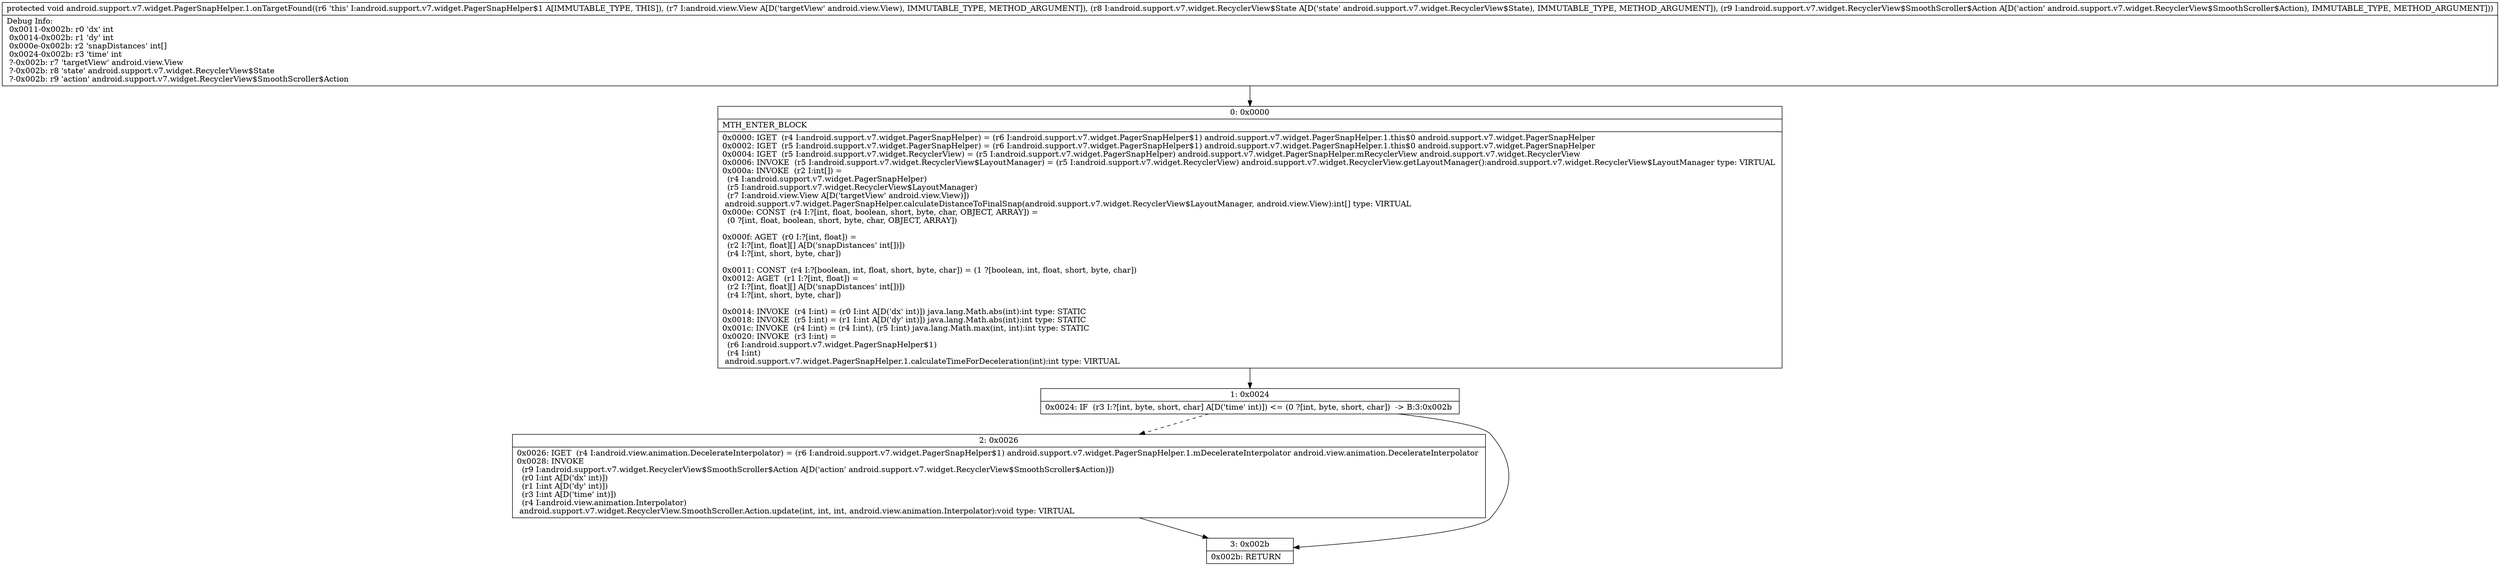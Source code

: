 digraph "CFG forandroid.support.v7.widget.PagerSnapHelper.1.onTargetFound(Landroid\/view\/View;Landroid\/support\/v7\/widget\/RecyclerView$State;Landroid\/support\/v7\/widget\/RecyclerView$SmoothScroller$Action;)V" {
Node_0 [shape=record,label="{0\:\ 0x0000|MTH_ENTER_BLOCK\l|0x0000: IGET  (r4 I:android.support.v7.widget.PagerSnapHelper) = (r6 I:android.support.v7.widget.PagerSnapHelper$1) android.support.v7.widget.PagerSnapHelper.1.this$0 android.support.v7.widget.PagerSnapHelper \l0x0002: IGET  (r5 I:android.support.v7.widget.PagerSnapHelper) = (r6 I:android.support.v7.widget.PagerSnapHelper$1) android.support.v7.widget.PagerSnapHelper.1.this$0 android.support.v7.widget.PagerSnapHelper \l0x0004: IGET  (r5 I:android.support.v7.widget.RecyclerView) = (r5 I:android.support.v7.widget.PagerSnapHelper) android.support.v7.widget.PagerSnapHelper.mRecyclerView android.support.v7.widget.RecyclerView \l0x0006: INVOKE  (r5 I:android.support.v7.widget.RecyclerView$LayoutManager) = (r5 I:android.support.v7.widget.RecyclerView) android.support.v7.widget.RecyclerView.getLayoutManager():android.support.v7.widget.RecyclerView$LayoutManager type: VIRTUAL \l0x000a: INVOKE  (r2 I:int[]) = \l  (r4 I:android.support.v7.widget.PagerSnapHelper)\l  (r5 I:android.support.v7.widget.RecyclerView$LayoutManager)\l  (r7 I:android.view.View A[D('targetView' android.view.View)])\l android.support.v7.widget.PagerSnapHelper.calculateDistanceToFinalSnap(android.support.v7.widget.RecyclerView$LayoutManager, android.view.View):int[] type: VIRTUAL \l0x000e: CONST  (r4 I:?[int, float, boolean, short, byte, char, OBJECT, ARRAY]) = \l  (0 ?[int, float, boolean, short, byte, char, OBJECT, ARRAY])\l \l0x000f: AGET  (r0 I:?[int, float]) = \l  (r2 I:?[int, float][] A[D('snapDistances' int[])])\l  (r4 I:?[int, short, byte, char])\l \l0x0011: CONST  (r4 I:?[boolean, int, float, short, byte, char]) = (1 ?[boolean, int, float, short, byte, char]) \l0x0012: AGET  (r1 I:?[int, float]) = \l  (r2 I:?[int, float][] A[D('snapDistances' int[])])\l  (r4 I:?[int, short, byte, char])\l \l0x0014: INVOKE  (r4 I:int) = (r0 I:int A[D('dx' int)]) java.lang.Math.abs(int):int type: STATIC \l0x0018: INVOKE  (r5 I:int) = (r1 I:int A[D('dy' int)]) java.lang.Math.abs(int):int type: STATIC \l0x001c: INVOKE  (r4 I:int) = (r4 I:int), (r5 I:int) java.lang.Math.max(int, int):int type: STATIC \l0x0020: INVOKE  (r3 I:int) = \l  (r6 I:android.support.v7.widget.PagerSnapHelper$1)\l  (r4 I:int)\l android.support.v7.widget.PagerSnapHelper.1.calculateTimeForDeceleration(int):int type: VIRTUAL \l}"];
Node_1 [shape=record,label="{1\:\ 0x0024|0x0024: IF  (r3 I:?[int, byte, short, char] A[D('time' int)]) \<= (0 ?[int, byte, short, char])  \-\> B:3:0x002b \l}"];
Node_2 [shape=record,label="{2\:\ 0x0026|0x0026: IGET  (r4 I:android.view.animation.DecelerateInterpolator) = (r6 I:android.support.v7.widget.PagerSnapHelper$1) android.support.v7.widget.PagerSnapHelper.1.mDecelerateInterpolator android.view.animation.DecelerateInterpolator \l0x0028: INVOKE  \l  (r9 I:android.support.v7.widget.RecyclerView$SmoothScroller$Action A[D('action' android.support.v7.widget.RecyclerView$SmoothScroller$Action)])\l  (r0 I:int A[D('dx' int)])\l  (r1 I:int A[D('dy' int)])\l  (r3 I:int A[D('time' int)])\l  (r4 I:android.view.animation.Interpolator)\l android.support.v7.widget.RecyclerView.SmoothScroller.Action.update(int, int, int, android.view.animation.Interpolator):void type: VIRTUAL \l}"];
Node_3 [shape=record,label="{3\:\ 0x002b|0x002b: RETURN   \l}"];
MethodNode[shape=record,label="{protected void android.support.v7.widget.PagerSnapHelper.1.onTargetFound((r6 'this' I:android.support.v7.widget.PagerSnapHelper$1 A[IMMUTABLE_TYPE, THIS]), (r7 I:android.view.View A[D('targetView' android.view.View), IMMUTABLE_TYPE, METHOD_ARGUMENT]), (r8 I:android.support.v7.widget.RecyclerView$State A[D('state' android.support.v7.widget.RecyclerView$State), IMMUTABLE_TYPE, METHOD_ARGUMENT]), (r9 I:android.support.v7.widget.RecyclerView$SmoothScroller$Action A[D('action' android.support.v7.widget.RecyclerView$SmoothScroller$Action), IMMUTABLE_TYPE, METHOD_ARGUMENT]))  | Debug Info:\l  0x0011\-0x002b: r0 'dx' int\l  0x0014\-0x002b: r1 'dy' int\l  0x000e\-0x002b: r2 'snapDistances' int[]\l  0x0024\-0x002b: r3 'time' int\l  ?\-0x002b: r7 'targetView' android.view.View\l  ?\-0x002b: r8 'state' android.support.v7.widget.RecyclerView$State\l  ?\-0x002b: r9 'action' android.support.v7.widget.RecyclerView$SmoothScroller$Action\l}"];
MethodNode -> Node_0;
Node_0 -> Node_1;
Node_1 -> Node_2[style=dashed];
Node_1 -> Node_3;
Node_2 -> Node_3;
}

